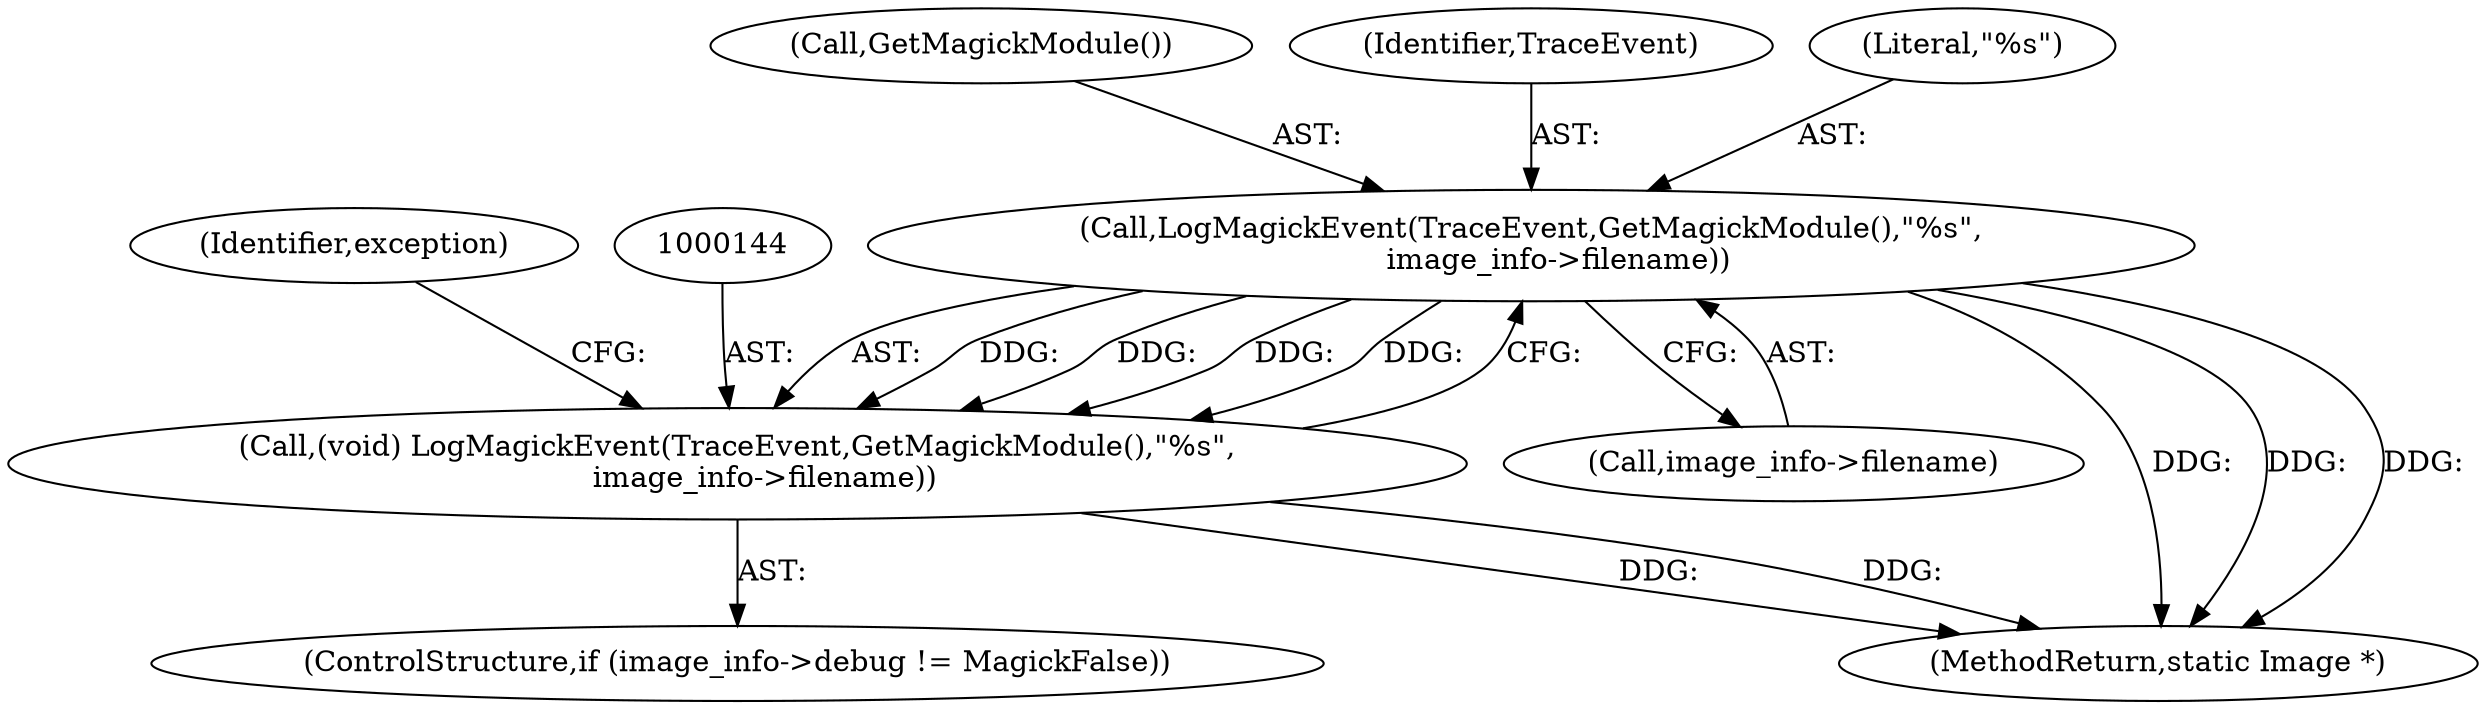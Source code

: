 digraph "0_ImageMagick_198fffab4daf8aea88badd9c629350e5b26ec32f@pointer" {
"1000145" [label="(Call,LogMagickEvent(TraceEvent,GetMagickModule(),\"%s\",\n      image_info->filename))"];
"1000143" [label="(Call,(void) LogMagickEvent(TraceEvent,GetMagickModule(),\"%s\",\n      image_info->filename))"];
"1000137" [label="(ControlStructure,if (image_info->debug != MagickFalse))"];
"1000143" [label="(Call,(void) LogMagickEvent(TraceEvent,GetMagickModule(),\"%s\",\n      image_info->filename))"];
"1000149" [label="(Call,image_info->filename)"];
"1000145" [label="(Call,LogMagickEvent(TraceEvent,GetMagickModule(),\"%s\",\n      image_info->filename))"];
"1000154" [label="(Identifier,exception)"];
"1001057" [label="(MethodReturn,static Image *)"];
"1000147" [label="(Call,GetMagickModule())"];
"1000146" [label="(Identifier,TraceEvent)"];
"1000148" [label="(Literal,\"%s\")"];
"1000145" -> "1000143"  [label="AST: "];
"1000145" -> "1000149"  [label="CFG: "];
"1000146" -> "1000145"  [label="AST: "];
"1000147" -> "1000145"  [label="AST: "];
"1000148" -> "1000145"  [label="AST: "];
"1000149" -> "1000145"  [label="AST: "];
"1000143" -> "1000145"  [label="CFG: "];
"1000145" -> "1001057"  [label="DDG: "];
"1000145" -> "1001057"  [label="DDG: "];
"1000145" -> "1001057"  [label="DDG: "];
"1000145" -> "1000143"  [label="DDG: "];
"1000145" -> "1000143"  [label="DDG: "];
"1000145" -> "1000143"  [label="DDG: "];
"1000145" -> "1000143"  [label="DDG: "];
"1000143" -> "1000137"  [label="AST: "];
"1000144" -> "1000143"  [label="AST: "];
"1000154" -> "1000143"  [label="CFG: "];
"1000143" -> "1001057"  [label="DDG: "];
"1000143" -> "1001057"  [label="DDG: "];
}
